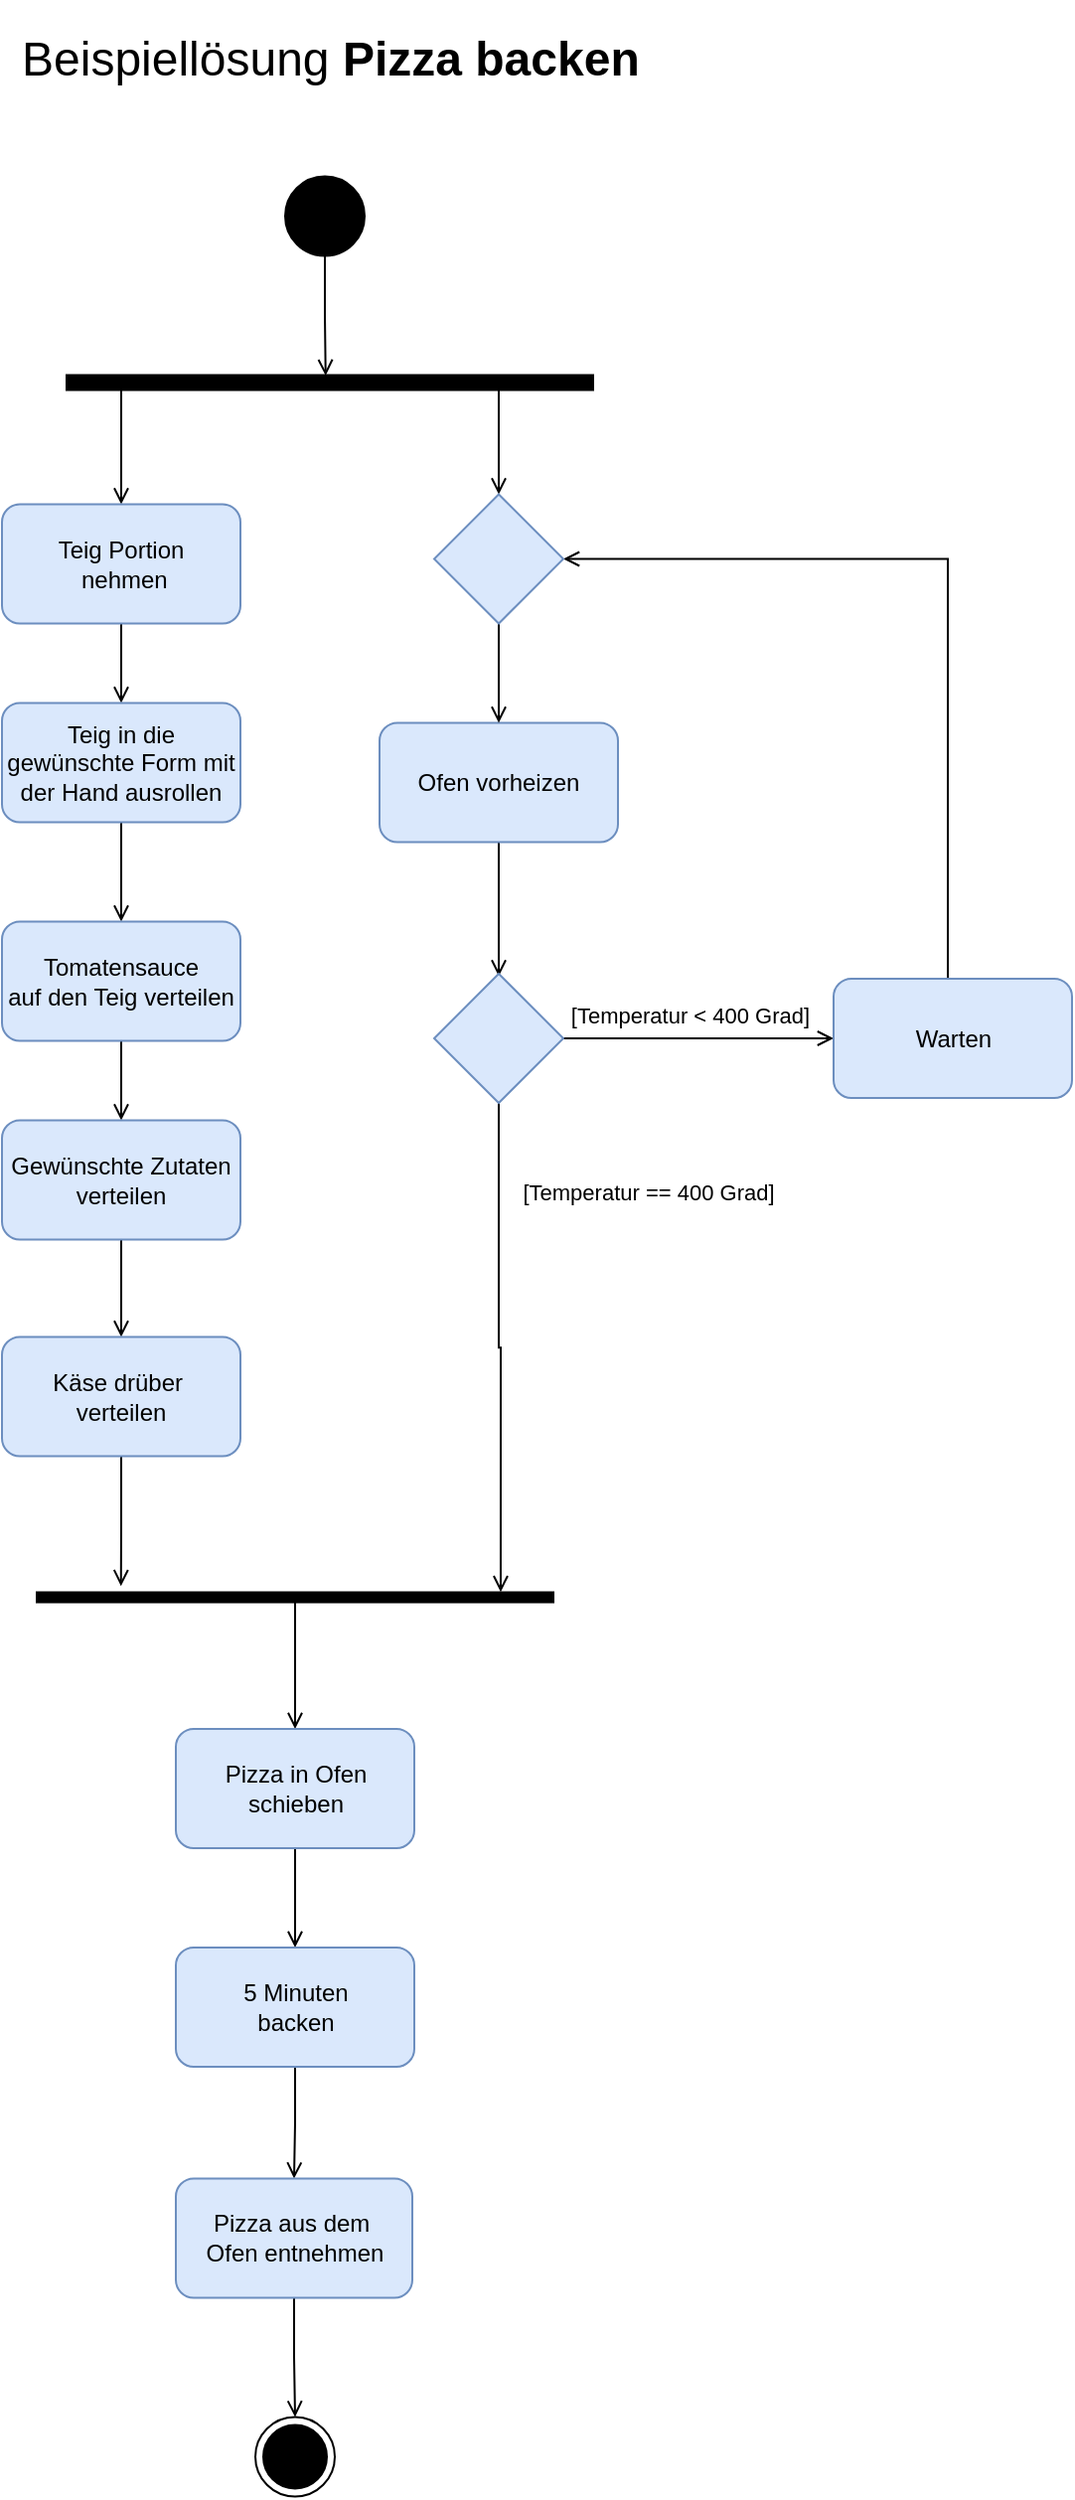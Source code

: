 <mxfile version="20.6.2" type="github">
  <diagram id="elTP-fJpJgYU2NuokBk9" name="Seite-1">
    <mxGraphModel dx="988" dy="666" grid="1" gridSize="10" guides="1" tooltips="1" connect="1" arrows="1" fold="1" page="1" pageScale="1" pageWidth="827" pageHeight="1169" math="0" shadow="0">
      <root>
        <mxCell id="0" />
        <mxCell id="1" parent="0" />
        <mxCell id="zwGQ5tGkX95y164R6h5Z-13" style="edgeStyle=orthogonalEdgeStyle;rounded=0;orthogonalLoop=1;jettySize=auto;html=1;entryX=0;entryY=0.5;entryDx=0;entryDy=0;endArrow=open;endFill=0;exitX=1;exitY=0.5;exitDx=0;exitDy=0;" parent="1" source="TCzH0cnlHgCdj85kQihh-9" target="zwGQ5tGkX95y164R6h5Z-11" edge="1">
          <mxGeometry relative="1" as="geometry">
            <mxPoint x="494" y="541.25" as="sourcePoint" />
            <Array as="points">
              <mxPoint x="494" y="523" />
              <mxPoint x="613" y="523" />
            </Array>
          </mxGeometry>
        </mxCell>
        <mxCell id="zwGQ5tGkX95y164R6h5Z-15" value="[Temperatur&amp;nbsp;&amp;lt; 400 Grad]" style="edgeLabel;html=1;align=center;verticalAlign=middle;resizable=0;points=[];" parent="zwGQ5tGkX95y164R6h5Z-13" vertex="1" connectable="0">
          <mxGeometry x="-0.279" y="-1" relative="1" as="geometry">
            <mxPoint x="14" y="-13" as="offset" />
          </mxGeometry>
        </mxCell>
        <mxCell id="zwGQ5tGkX95y164R6h5Z-48" style="edgeStyle=orthogonalEdgeStyle;rounded=0;orthogonalLoop=1;jettySize=auto;html=1;entryX=0.5;entryY=0;entryDx=0;entryDy=0;endArrow=open;endFill=0;" parent="1" source="pu3fj6AUjt7i3dsagJFz-7" target="zwGQ5tGkX95y164R6h5Z-1" edge="1">
          <mxGeometry relative="1" as="geometry">
            <Array as="points">
              <mxPoint x="254" y="213.75" />
              <mxPoint x="254" y="213.75" />
            </Array>
          </mxGeometry>
        </mxCell>
        <mxCell id="TCzH0cnlHgCdj85kQihh-7" style="edgeStyle=orthogonalEdgeStyle;rounded=0;orthogonalLoop=1;jettySize=auto;html=1;entryX=-0.033;entryY=0.102;entryDx=0;entryDy=0;entryPerimeter=0;endArrow=open;endFill=0;exitX=0.5;exitY=1;exitDx=0;exitDy=0;" edge="1" parent="1" source="TCzH0cnlHgCdj85kQihh-9" target="zwGQ5tGkX95y164R6h5Z-7">
          <mxGeometry relative="1" as="geometry">
            <mxPoint x="444.0" y="591.25" as="sourcePoint" />
          </mxGeometry>
        </mxCell>
        <mxCell id="TCzH0cnlHgCdj85kQihh-10" style="edgeStyle=orthogonalEdgeStyle;rounded=0;orthogonalLoop=1;jettySize=auto;html=1;entryX=1;entryY=0.5;entryDx=0;entryDy=0;endArrow=open;endFill=0;" edge="1" parent="1" source="zwGQ5tGkX95y164R6h5Z-11" target="TCzH0cnlHgCdj85kQihh-1">
          <mxGeometry relative="1" as="geometry">
            <Array as="points">
              <mxPoint x="670" y="281" />
            </Array>
          </mxGeometry>
        </mxCell>
        <mxCell id="zwGQ5tGkX95y164R6h5Z-11" value="Warten" style="rounded=1;whiteSpace=wrap;html=1;fillColor=#dae8fc;strokeColor=#6c8ebf;" parent="1" vertex="1">
          <mxGeometry x="612.5" y="492.5" width="120" height="60" as="geometry" />
        </mxCell>
        <mxCell id="TCzH0cnlHgCdj85kQihh-11" style="edgeStyle=orthogonalEdgeStyle;rounded=0;orthogonalLoop=1;jettySize=auto;html=1;entryX=0.5;entryY=0;entryDx=0;entryDy=0;endArrow=open;endFill=0;" edge="1" parent="1" source="pu3fj6AUjt7i3dsagJFz-7" target="TCzH0cnlHgCdj85kQihh-1">
          <mxGeometry relative="1" as="geometry">
            <Array as="points">
              <mxPoint x="444" y="210" />
              <mxPoint x="444" y="210" />
            </Array>
          </mxGeometry>
        </mxCell>
        <mxCell id="pu3fj6AUjt7i3dsagJFz-7" value="" style="html=1;points=[];perimeter=orthogonalPerimeter;fillColor=strokeColor;rotation=90;" parent="1" vertex="1">
          <mxGeometry x="355.25" y="60" width="7.5" height="265" as="geometry" />
        </mxCell>
        <mxCell id="pu3fj6AUjt7i3dsagJFz-21" style="edgeStyle=orthogonalEdgeStyle;rounded=0;orthogonalLoop=1;jettySize=auto;html=1;entryX=1;entryY=0.5;entryDx=0;entryDy=0;endArrow=open;endFill=0;" parent="1" edge="1">
          <mxGeometry relative="1" as="geometry">
            <Array as="points">
              <mxPoint x="1270" y="60" />
              <mxPoint x="1270" y="230" />
            </Array>
            <mxPoint x="1246" y="60.059" as="sourcePoint" />
          </mxGeometry>
        </mxCell>
        <mxCell id="zwGQ5tGkX95y164R6h5Z-49" style="edgeStyle=orthogonalEdgeStyle;rounded=0;orthogonalLoop=1;jettySize=auto;html=1;endArrow=open;endFill=0;" parent="1" source="zwGQ5tGkX95y164R6h5Z-1" target="zwGQ5tGkX95y164R6h5Z-2" edge="1">
          <mxGeometry relative="1" as="geometry" />
        </mxCell>
        <mxCell id="zwGQ5tGkX95y164R6h5Z-1" value="Teig Portion&lt;br&gt;&amp;nbsp;nehmen" style="rounded=1;whiteSpace=wrap;html=1;fillColor=#dae8fc;strokeColor=#6c8ebf;" parent="1" vertex="1">
          <mxGeometry x="194" y="253.75" width="120" height="60" as="geometry" />
        </mxCell>
        <mxCell id="zwGQ5tGkX95y164R6h5Z-50" style="edgeStyle=orthogonalEdgeStyle;rounded=0;orthogonalLoop=1;jettySize=auto;html=1;entryX=0.5;entryY=0;entryDx=0;entryDy=0;endArrow=open;endFill=0;" parent="1" source="zwGQ5tGkX95y164R6h5Z-2" target="zwGQ5tGkX95y164R6h5Z-3" edge="1">
          <mxGeometry relative="1" as="geometry" />
        </mxCell>
        <mxCell id="zwGQ5tGkX95y164R6h5Z-2" value="Teig in die gewünschte Form mit der Hand ausrollen" style="rounded=1;whiteSpace=wrap;html=1;fillColor=#dae8fc;strokeColor=#6c8ebf;" parent="1" vertex="1">
          <mxGeometry x="194" y="353.75" width="120" height="60" as="geometry" />
        </mxCell>
        <mxCell id="zwGQ5tGkX95y164R6h5Z-51" style="edgeStyle=orthogonalEdgeStyle;rounded=0;orthogonalLoop=1;jettySize=auto;html=1;endArrow=open;endFill=0;" parent="1" source="zwGQ5tGkX95y164R6h5Z-3" target="zwGQ5tGkX95y164R6h5Z-5" edge="1">
          <mxGeometry relative="1" as="geometry" />
        </mxCell>
        <mxCell id="zwGQ5tGkX95y164R6h5Z-3" value="Tomatensauce&lt;br&gt;auf den Teig verteilen" style="rounded=1;whiteSpace=wrap;html=1;fillColor=#dae8fc;strokeColor=#6c8ebf;" parent="1" vertex="1">
          <mxGeometry x="194" y="463.75" width="120" height="60" as="geometry" />
        </mxCell>
        <mxCell id="TCzH0cnlHgCdj85kQihh-6" style="edgeStyle=orthogonalEdgeStyle;rounded=0;orthogonalLoop=1;jettySize=auto;html=1;entryX=0.5;entryY=0;entryDx=0;entryDy=0;endArrow=open;endFill=0;" edge="1" parent="1" source="zwGQ5tGkX95y164R6h5Z-4">
          <mxGeometry relative="1" as="geometry">
            <mxPoint x="444" y="491.25" as="targetPoint" />
          </mxGeometry>
        </mxCell>
        <mxCell id="zwGQ5tGkX95y164R6h5Z-4" value="Ofen vorheizen" style="rounded=1;whiteSpace=wrap;html=1;fillColor=#dae8fc;strokeColor=#6c8ebf;" parent="1" vertex="1">
          <mxGeometry x="384" y="363.75" width="120" height="60" as="geometry" />
        </mxCell>
        <mxCell id="zwGQ5tGkX95y164R6h5Z-52" style="edgeStyle=orthogonalEdgeStyle;rounded=0;orthogonalLoop=1;jettySize=auto;html=1;entryX=0.5;entryY=0;entryDx=0;entryDy=0;endArrow=open;endFill=0;" parent="1" source="zwGQ5tGkX95y164R6h5Z-5" target="zwGQ5tGkX95y164R6h5Z-6" edge="1">
          <mxGeometry relative="1" as="geometry" />
        </mxCell>
        <mxCell id="zwGQ5tGkX95y164R6h5Z-5" value="Gewünschte Zutaten verteilen" style="rounded=1;whiteSpace=wrap;html=1;fillColor=#dae8fc;strokeColor=#6c8ebf;" parent="1" vertex="1">
          <mxGeometry x="194" y="563.75" width="120" height="60" as="geometry" />
        </mxCell>
        <mxCell id="zwGQ5tGkX95y164R6h5Z-19" style="edgeStyle=orthogonalEdgeStyle;rounded=0;orthogonalLoop=1;jettySize=auto;html=1;entryX=-0.633;entryY=0.837;entryDx=0;entryDy=0;entryPerimeter=0;endArrow=open;endFill=0;" parent="1" source="zwGQ5tGkX95y164R6h5Z-6" target="zwGQ5tGkX95y164R6h5Z-7" edge="1">
          <mxGeometry relative="1" as="geometry" />
        </mxCell>
        <mxCell id="zwGQ5tGkX95y164R6h5Z-6" value="Käse drüber&amp;nbsp;&lt;br&gt;verteilen" style="rounded=1;whiteSpace=wrap;html=1;fillColor=#dae8fc;strokeColor=#6c8ebf;" parent="1" vertex="1">
          <mxGeometry x="194" y="672.75" width="120" height="60" as="geometry" />
        </mxCell>
        <mxCell id="zwGQ5tGkX95y164R6h5Z-63" style="edgeStyle=orthogonalEdgeStyle;rounded=0;orthogonalLoop=1;jettySize=auto;html=1;entryX=0.5;entryY=0;entryDx=0;entryDy=0;endArrow=open;endFill=0;" parent="1" source="zwGQ5tGkX95y164R6h5Z-7" target="zwGQ5tGkX95y164R6h5Z-20" edge="1">
          <mxGeometry relative="1" as="geometry" />
        </mxCell>
        <mxCell id="zwGQ5tGkX95y164R6h5Z-7" value="" style="html=1;points=[];perimeter=orthogonalPerimeter;fillColor=strokeColor;rotation=90;" parent="1" vertex="1">
          <mxGeometry x="339" y="673.75" width="5" height="260" as="geometry" />
        </mxCell>
        <mxCell id="zwGQ5tGkX95y164R6h5Z-35" style="edgeStyle=orthogonalEdgeStyle;rounded=0;orthogonalLoop=1;jettySize=auto;html=1;entryX=0.5;entryY=0;entryDx=0;entryDy=0;endArrow=open;endFill=0;" parent="1" source="zwGQ5tGkX95y164R6h5Z-20" target="zwGQ5tGkX95y164R6h5Z-25" edge="1">
          <mxGeometry relative="1" as="geometry" />
        </mxCell>
        <mxCell id="zwGQ5tGkX95y164R6h5Z-20" value="Pizza in Ofen schieben" style="rounded=1;whiteSpace=wrap;html=1;fillColor=#dae8fc;strokeColor=#6c8ebf;" parent="1" vertex="1">
          <mxGeometry x="281.5" y="870" width="120" height="60" as="geometry" />
        </mxCell>
        <mxCell id="zwGQ5tGkX95y164R6h5Z-62" style="edgeStyle=orthogonalEdgeStyle;rounded=0;orthogonalLoop=1;jettySize=auto;html=1;entryX=0.5;entryY=0;entryDx=0;entryDy=0;endArrow=open;endFill=0;" parent="1" source="zwGQ5tGkX95y164R6h5Z-25" target="zwGQ5tGkX95y164R6h5Z-61" edge="1">
          <mxGeometry relative="1" as="geometry" />
        </mxCell>
        <mxCell id="zwGQ5tGkX95y164R6h5Z-25" value="5 Minuten&lt;br&gt;backen" style="rounded=1;whiteSpace=wrap;html=1;fillColor=#dae8fc;strokeColor=#6c8ebf;" parent="1" vertex="1">
          <mxGeometry x="281.5" y="980" width="120" height="60" as="geometry" />
        </mxCell>
        <mxCell id="zwGQ5tGkX95y164R6h5Z-42" style="edgeStyle=orthogonalEdgeStyle;rounded=0;orthogonalLoop=1;jettySize=auto;html=1;endArrow=open;endFill=0;exitX=0.5;exitY=1;exitDx=0;exitDy=0;" parent="1" source="zwGQ5tGkX95y164R6h5Z-61" target="zwGQ5tGkX95y164R6h5Z-41" edge="1">
          <mxGeometry relative="1" as="geometry">
            <mxPoint x="341.056" y="1196.25" as="sourcePoint" />
          </mxGeometry>
        </mxCell>
        <mxCell id="zwGQ5tGkX95y164R6h5Z-41" value="" style="ellipse;html=1;shape=endState;fillColor=strokeColor;" parent="1" vertex="1">
          <mxGeometry x="321.5" y="1216.25" width="40" height="40" as="geometry" />
        </mxCell>
        <mxCell id="zwGQ5tGkX95y164R6h5Z-45" style="edgeStyle=orthogonalEdgeStyle;rounded=0;orthogonalLoop=1;jettySize=auto;html=1;entryX=0.041;entryY=0.508;entryDx=0;entryDy=0;entryPerimeter=0;endArrow=open;endFill=0;" parent="1" source="zwGQ5tGkX95y164R6h5Z-43" target="pu3fj6AUjt7i3dsagJFz-7" edge="1">
          <mxGeometry relative="1" as="geometry" />
        </mxCell>
        <mxCell id="zwGQ5tGkX95y164R6h5Z-43" value="" style="ellipse;fillColor=strokeColor;" parent="1" vertex="1">
          <mxGeometry x="336.5" y="88.75" width="40" height="40" as="geometry" />
        </mxCell>
        <mxCell id="zwGQ5tGkX95y164R6h5Z-56" value="&lt;h1&gt;&lt;span style=&quot;font-weight: normal;&quot;&gt;Beispiellösung&lt;/span&gt;&amp;nbsp;Pizza backen&lt;/h1&gt;" style="text;html=1;strokeColor=none;fillColor=none;spacing=5;spacingTop=-20;whiteSpace=wrap;overflow=hidden;rounded=0;" parent="1" vertex="1">
          <mxGeometry x="199" y="10" width="320" height="40" as="geometry" />
        </mxCell>
        <mxCell id="zwGQ5tGkX95y164R6h5Z-61" value="Pizza aus dem&amp;nbsp;&lt;br&gt;Ofen entnehmen" style="rounded=1;whiteSpace=wrap;html=1;fillColor=#dae8fc;strokeColor=#6c8ebf;" parent="1" vertex="1">
          <mxGeometry x="281.5" y="1096.25" width="119" height="60" as="geometry" />
        </mxCell>
        <mxCell id="TCzH0cnlHgCdj85kQihh-12" style="edgeStyle=orthogonalEdgeStyle;rounded=0;orthogonalLoop=1;jettySize=auto;html=1;entryX=0.5;entryY=0;entryDx=0;entryDy=0;endArrow=open;endFill=0;" edge="1" parent="1" source="TCzH0cnlHgCdj85kQihh-1" target="zwGQ5tGkX95y164R6h5Z-4">
          <mxGeometry relative="1" as="geometry" />
        </mxCell>
        <mxCell id="TCzH0cnlHgCdj85kQihh-1" value="" style="rhombus;whiteSpace=wrap;html=1;fillColor=#dae8fc;strokeColor=#6c8ebf;" vertex="1" parent="1">
          <mxGeometry x="411.5" y="248.75" width="65" height="65" as="geometry" />
        </mxCell>
        <mxCell id="TCzH0cnlHgCdj85kQihh-9" value="" style="rhombus;whiteSpace=wrap;html=1;fillColor=#dae8fc;strokeColor=#6c8ebf;" vertex="1" parent="1">
          <mxGeometry x="411.5" y="490" width="65" height="65" as="geometry" />
        </mxCell>
        <mxCell id="TCzH0cnlHgCdj85kQihh-13" value="[Temperatur == 400 Grad]" style="edgeLabel;html=1;align=center;verticalAlign=middle;resizable=0;points=[];" vertex="1" connectable="0" parent="1">
          <mxGeometry x="518.997" y="600" as="geometry" />
        </mxCell>
      </root>
    </mxGraphModel>
  </diagram>
</mxfile>
